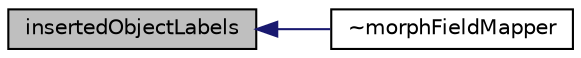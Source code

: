 digraph "insertedObjectLabels"
{
  bgcolor="transparent";
  edge [fontname="Helvetica",fontsize="10",labelfontname="Helvetica",labelfontsize="10"];
  node [fontname="Helvetica",fontsize="10",shape=record];
  rankdir="LR";
  Node1 [label="insertedObjectLabels",height=0.2,width=0.4,color="black", fillcolor="grey75", style="filled", fontcolor="black"];
  Node1 -> Node2 [dir="back",color="midnightblue",fontsize="10",style="solid",fontname="Helvetica"];
  Node2 [label="~morphFieldMapper",height=0.2,width=0.4,color="black",URL="$a01568.html#a30f9a451155a143c8779f20e645a18fa",tooltip="Destructor. "];
}
